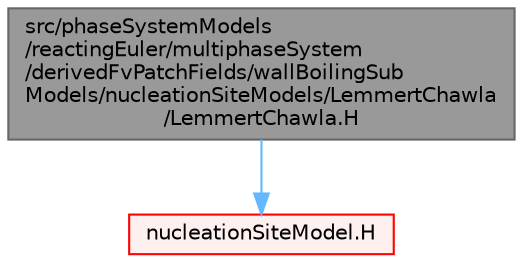 digraph "src/phaseSystemModels/reactingEuler/multiphaseSystem/derivedFvPatchFields/wallBoilingSubModels/nucleationSiteModels/LemmertChawla/LemmertChawla.H"
{
 // LATEX_PDF_SIZE
  bgcolor="transparent";
  edge [fontname=Helvetica,fontsize=10,labelfontname=Helvetica,labelfontsize=10];
  node [fontname=Helvetica,fontsize=10,shape=box,height=0.2,width=0.4];
  Node1 [id="Node000001",label="src/phaseSystemModels\l/reactingEuler/multiphaseSystem\l/derivedFvPatchFields/wallBoilingSub\lModels/nucleationSiteModels/LemmertChawla\l/LemmertChawla.H",height=0.2,width=0.4,color="gray40", fillcolor="grey60", style="filled", fontcolor="black",tooltip=" "];
  Node1 -> Node2 [id="edge1_Node000001_Node000002",color="steelblue1",style="solid",tooltip=" "];
  Node2 [id="Node000002",label="nucleationSiteModel.H",height=0.2,width=0.4,color="red", fillcolor="#FFF0F0", style="filled",URL="$nucleationSiteModel_8H.html",tooltip=" "];
}
